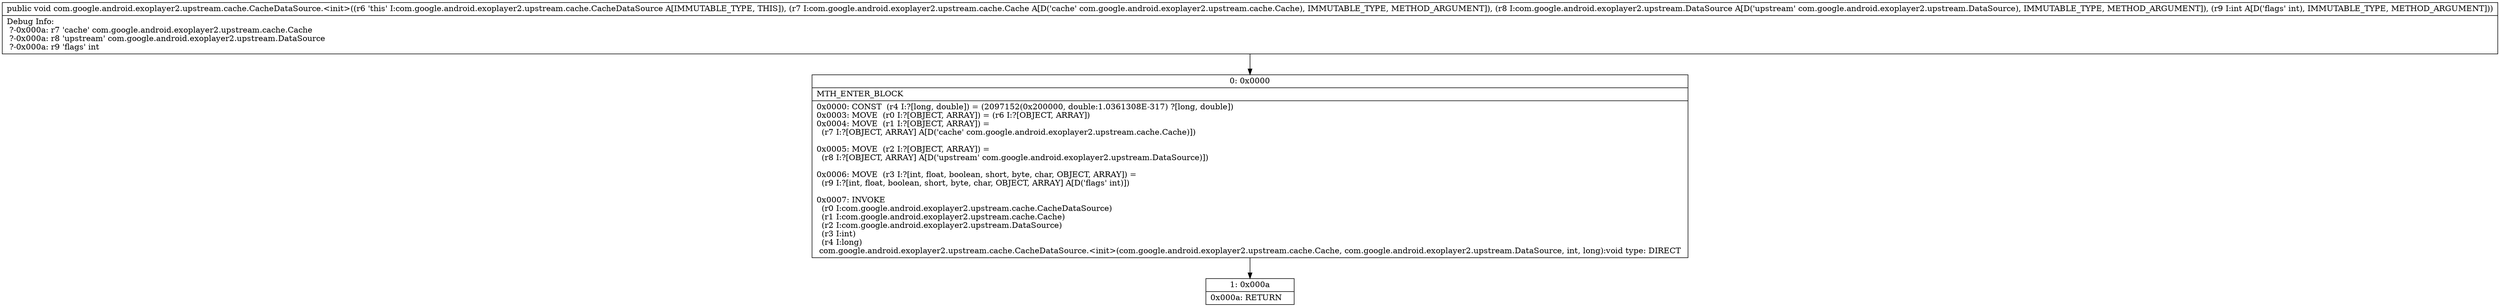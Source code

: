 digraph "CFG forcom.google.android.exoplayer2.upstream.cache.CacheDataSource.\<init\>(Lcom\/google\/android\/exoplayer2\/upstream\/cache\/Cache;Lcom\/google\/android\/exoplayer2\/upstream\/DataSource;I)V" {
Node_0 [shape=record,label="{0\:\ 0x0000|MTH_ENTER_BLOCK\l|0x0000: CONST  (r4 I:?[long, double]) = (2097152(0x200000, double:1.0361308E\-317) ?[long, double]) \l0x0003: MOVE  (r0 I:?[OBJECT, ARRAY]) = (r6 I:?[OBJECT, ARRAY]) \l0x0004: MOVE  (r1 I:?[OBJECT, ARRAY]) = \l  (r7 I:?[OBJECT, ARRAY] A[D('cache' com.google.android.exoplayer2.upstream.cache.Cache)])\l \l0x0005: MOVE  (r2 I:?[OBJECT, ARRAY]) = \l  (r8 I:?[OBJECT, ARRAY] A[D('upstream' com.google.android.exoplayer2.upstream.DataSource)])\l \l0x0006: MOVE  (r3 I:?[int, float, boolean, short, byte, char, OBJECT, ARRAY]) = \l  (r9 I:?[int, float, boolean, short, byte, char, OBJECT, ARRAY] A[D('flags' int)])\l \l0x0007: INVOKE  \l  (r0 I:com.google.android.exoplayer2.upstream.cache.CacheDataSource)\l  (r1 I:com.google.android.exoplayer2.upstream.cache.Cache)\l  (r2 I:com.google.android.exoplayer2.upstream.DataSource)\l  (r3 I:int)\l  (r4 I:long)\l com.google.android.exoplayer2.upstream.cache.CacheDataSource.\<init\>(com.google.android.exoplayer2.upstream.cache.Cache, com.google.android.exoplayer2.upstream.DataSource, int, long):void type: DIRECT \l}"];
Node_1 [shape=record,label="{1\:\ 0x000a|0x000a: RETURN   \l}"];
MethodNode[shape=record,label="{public void com.google.android.exoplayer2.upstream.cache.CacheDataSource.\<init\>((r6 'this' I:com.google.android.exoplayer2.upstream.cache.CacheDataSource A[IMMUTABLE_TYPE, THIS]), (r7 I:com.google.android.exoplayer2.upstream.cache.Cache A[D('cache' com.google.android.exoplayer2.upstream.cache.Cache), IMMUTABLE_TYPE, METHOD_ARGUMENT]), (r8 I:com.google.android.exoplayer2.upstream.DataSource A[D('upstream' com.google.android.exoplayer2.upstream.DataSource), IMMUTABLE_TYPE, METHOD_ARGUMENT]), (r9 I:int A[D('flags' int), IMMUTABLE_TYPE, METHOD_ARGUMENT]))  | Debug Info:\l  ?\-0x000a: r7 'cache' com.google.android.exoplayer2.upstream.cache.Cache\l  ?\-0x000a: r8 'upstream' com.google.android.exoplayer2.upstream.DataSource\l  ?\-0x000a: r9 'flags' int\l}"];
MethodNode -> Node_0;
Node_0 -> Node_1;
}

